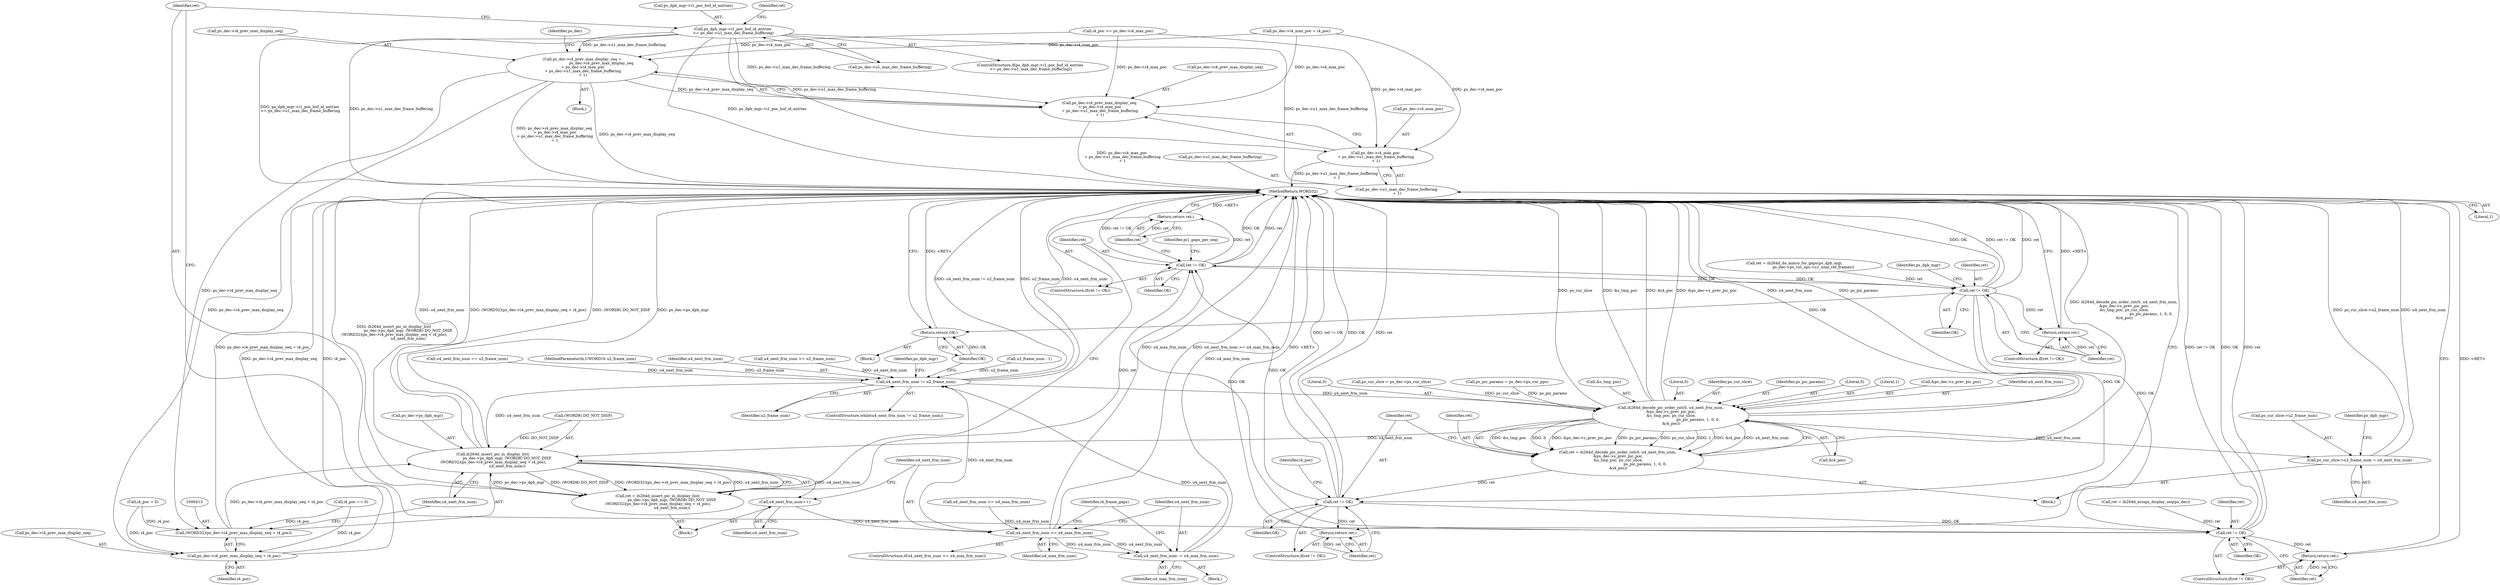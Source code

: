 digraph "0_Android_5c3fd5d93a268abb20ff22f26009535b40db3c7d@pointer" {
"1000385" [label="(Call,ps_dpb_mgr->i1_poc_buf_id_entries\n >= ps_dec->u1_max_dec_frame_buffering)"];
"1000352" [label="(Call,ps_dec->i4_prev_max_display_seq =\n                                ps_dec->i4_prev_max_display_seq\n + ps_dec->i4_max_poc\n + ps_dec->u1_max_dec_frame_buffering\n + 1)"];
"1000356" [label="(Call,ps_dec->i4_prev_max_display_seq\n + ps_dec->i4_max_poc\n + ps_dec->u1_max_dec_frame_buffering\n + 1)"];
"1000412" [label="(Call,(WORD32)(ps_dec->i4_prev_max_display_seq + i4_poc))"];
"1000405" [label="(Call,ih264d_insert_pic_in_display_list(\n                        ps_dec->ps_dpb_mgr, (WORD8) DO_NOT_DISP,\n (WORD32)(ps_dec->i4_prev_max_display_seq + i4_poc),\n                        u4_next_frm_num))"];
"1000403" [label="(Call,ret = ih264d_insert_pic_in_display_list(\n                        ps_dec->ps_dpb_mgr, (WORD8) DO_NOT_DISP,\n (WORD32)(ps_dec->i4_prev_max_display_seq + i4_poc),\n                        u4_next_frm_num))"];
"1000421" [label="(Call,ret != OK)"];
"1000424" [label="(Return,return ret;)"];
"1000440" [label="(Call,ret != OK)"];
"1000331" [label="(Call,ret != OK)"];
"1000334" [label="(Return,return ret;)"];
"1000398" [label="(Call,ret != OK)"];
"1000401" [label="(Return,return ret;)"];
"1000443" [label="(Return,return ret;)"];
"1000459" [label="(Return,return OK;)"];
"1000447" [label="(Call,u4_next_frm_num++)"];
"1000450" [label="(Call,u4_next_frm_num >= u4_max_frm_num)"];
"1000299" [label="(Call,u4_next_frm_num != u2_frame_num)"];
"1000314" [label="(Call,ih264d_decode_pic_order_cnt(0, u4_next_frm_num,\n &ps_dec->s_prev_pic_poc,\n &s_tmp_poc, ps_cur_slice,\n                                              ps_pic_params, 1, 0, 0,\n &i4_poc))"];
"1000312" [label="(Call,ret = ih264d_decode_pic_order_cnt(0, u4_next_frm_num,\n &ps_dec->s_prev_pic_poc,\n &s_tmp_poc, ps_cur_slice,\n                                              ps_pic_params, 1, 0, 0,\n &i4_poc))"];
"1000379" [label="(Call,ps_cur_slice->u2_frame_num = u4_next_frm_num)"];
"1000454" [label="(Call,u4_next_frm_num -= u4_max_frm_num)"];
"1000414" [label="(Call,ps_dec->i4_prev_max_display_seq + i4_poc)"];
"1000360" [label="(Call,ps_dec->i4_max_poc\n + ps_dec->u1_max_dec_frame_buffering\n + 1)"];
"1000364" [label="(Call,ps_dec->u1_max_dec_frame_buffering\n + 1)"];
"1000365" [label="(Call,ps_dec->u1_max_dec_frame_buffering)"];
"1000326" [label="(Literal,0)"];
"1000453" [label="(Block,)"];
"1000401" [label="(Return,return ret;)"];
"1000298" [label="(ControlStructure,while(u4_next_frm_num != u2_frame_num))"];
"1000371" [label="(Identifier,ps_dec)"];
"1000402" [label="(Identifier,ret)"];
"1000449" [label="(ControlStructure,if(u4_next_frm_num >= u4_max_frm_num))"];
"1000451" [label="(Identifier,u4_next_frm_num)"];
"1000304" [label="(Identifier,ps_dpb_mgr)"];
"1000383" [label="(Identifier,u4_next_frm_num)"];
"1000352" [label="(Call,ps_dec->i4_prev_max_display_seq =\n                                ps_dec->i4_prev_max_display_seq\n + ps_dec->i4_max_poc\n + ps_dec->u1_max_dec_frame_buffering\n + 1)"];
"1000313" [label="(Identifier,ret)"];
"1000360" [label="(Call,ps_dec->i4_max_poc\n + ps_dec->u1_max_dec_frame_buffering\n + 1)"];
"1000415" [label="(Call,ps_dec->i4_prev_max_display_seq)"];
"1000403" [label="(Call,ret = ih264d_insert_pic_in_display_list(\n                        ps_dec->ps_dpb_mgr, (WORD8) DO_NOT_DISP,\n (WORD32)(ps_dec->i4_prev_max_display_seq + i4_poc),\n                        u4_next_frm_num))"];
"1000271" [label="(Call,i4_poc = 0)"];
"1000330" [label="(ControlStructure,if(ret != OK))"];
"1000444" [label="(Identifier,ret)"];
"1000314" [label="(Call,ih264d_decode_pic_order_cnt(0, u4_next_frm_num,\n &ps_dec->s_prev_pic_poc,\n &s_tmp_poc, ps_cur_slice,\n                                              ps_pic_params, 1, 0, 0,\n &i4_poc))"];
"1000285" [label="(Call,u2_frame_num - 1)"];
"1000361" [label="(Call,ps_dec->i4_max_poc)"];
"1000418" [label="(Identifier,i4_poc)"];
"1000455" [label="(Identifier,u4_next_frm_num)"];
"1000454" [label="(Call,u4_next_frm_num -= u4_max_frm_num)"];
"1000302" [label="(Block,)"];
"1000405" [label="(Call,ih264d_insert_pic_in_display_list(\n                        ps_dec->ps_dpb_mgr, (WORD8) DO_NOT_DISP,\n (WORD32)(ps_dec->i4_prev_max_display_seq + i4_poc),\n                        u4_next_frm_num))"];
"1000461" [label="(MethodReturn,WORD32)"];
"1000421" [label="(Call,ret != OK)"];
"1000356" [label="(Call,ps_dec->i4_prev_max_display_seq\n + ps_dec->i4_max_poc\n + ps_dec->u1_max_dec_frame_buffering\n + 1)"];
"1000311" [label="(Block,)"];
"1000422" [label="(Identifier,ret)"];
"1000323" [label="(Identifier,ps_cur_slice)"];
"1000428" [label="(Identifier,pi1_gaps_per_seq)"];
"1000389" [label="(Call,ps_dec->u1_max_dec_frame_buffering)"];
"1000459" [label="(Return,return OK;)"];
"1000450" [label="(Call,u4_next_frm_num >= u4_max_frm_num)"];
"1000353" [label="(Call,ps_dec->i4_prev_max_display_seq)"];
"1000351" [label="(Block,)"];
"1000357" [label="(Call,ps_dec->i4_prev_max_display_seq)"];
"1000393" [label="(Call,ret = ih264d_assign_display_seq(ps_dec))"];
"1000164" [label="(Call,u4_next_frm_num == u2_frame_num)"];
"1000386" [label="(Call,ps_dpb_mgr->i1_poc_buf_id_entries)"];
"1000430" [label="(Call,ret = ih264d_do_mmco_for_gaps(ps_dpb_mgr,\n                                ps_dec->ps_cur_sps->u1_num_ref_frames))"];
"1000448" [label="(Identifier,u4_next_frm_num)"];
"1000446" [label="(Identifier,ps_dpb_mgr)"];
"1000324" [label="(Identifier,ps_pic_params)"];
"1000385" [label="(Call,ps_dpb_mgr->i1_poc_buf_id_entries\n >= ps_dec->u1_max_dec_frame_buffering)"];
"1000312" [label="(Call,ret = ih264d_decode_pic_order_cnt(0, u4_next_frm_num,\n &ps_dec->s_prev_pic_poc,\n &s_tmp_poc, ps_cur_slice,\n                                              ps_pic_params, 1, 0, 0,\n &i4_poc))"];
"1000439" [label="(ControlStructure,if(ret != OK))"];
"1000443" [label="(Return,return ret;)"];
"1000368" [label="(Literal,1)"];
"1000106" [label="(MethodParameterIn,UWORD16 u2_frame_num)"];
"1000332" [label="(Identifier,ret)"];
"1000299" [label="(Call,u4_next_frm_num != u2_frame_num)"];
"1000315" [label="(Literal,0)"];
"1000425" [label="(Identifier,ret)"];
"1000325" [label="(Literal,1)"];
"1000380" [label="(Call,ps_cur_slice->u2_frame_num)"];
"1000328" [label="(Call,&i4_poc)"];
"1000379" [label="(Call,ps_cur_slice->u2_frame_num = u4_next_frm_num)"];
"1000300" [label="(Identifier,u4_next_frm_num)"];
"1000387" [label="(Identifier,ps_dpb_mgr)"];
"1000342" [label="(Call,ps_dec->i4_max_poc = i4_poc)"];
"1000156" [label="(Call,u4_next_frm_num >= u4_max_frm_num)"];
"1000419" [label="(Identifier,u4_next_frm_num)"];
"1000406" [label="(Call,ps_dec->ps_dpb_mgr)"];
"1000400" [label="(Identifier,OK)"];
"1000335" [label="(Identifier,ret)"];
"1000348" [label="(Call,i4_poc == 0)"];
"1000334" [label="(Return,return ret;)"];
"1000317" [label="(Call,&ps_dec->s_prev_pic_poc)"];
"1000442" [label="(Identifier,OK)"];
"1000107" [label="(Block,)"];
"1000364" [label="(Call,ps_dec->u1_max_dec_frame_buffering\n + 1)"];
"1000177" [label="(Call,u4_next_frm_num >= u2_frame_num)"];
"1000423" [label="(Identifier,OK)"];
"1000316" [label="(Identifier,u4_next_frm_num)"];
"1000397" [label="(ControlStructure,if(ret != OK))"];
"1000460" [label="(Identifier,OK)"];
"1000338" [label="(Identifier,i4_poc)"];
"1000399" [label="(Identifier,ret)"];
"1000420" [label="(ControlStructure,if(ret != OK))"];
"1000452" [label="(Identifier,u4_max_frm_num)"];
"1000327" [label="(Literal,0)"];
"1000456" [label="(Identifier,u4_max_frm_num)"];
"1000394" [label="(Identifier,ret)"];
"1000220" [label="(Call,ps_cur_slice = ps_dec->ps_cur_slice)"];
"1000333" [label="(Identifier,OK)"];
"1000447" [label="(Call,u4_next_frm_num++)"];
"1000225" [label="(Call,ps_pic_params = ps_dec->ps_cur_pps)"];
"1000440" [label="(Call,ret != OK)"];
"1000424" [label="(Return,return ret;)"];
"1000398" [label="(Call,ret != OK)"];
"1000301" [label="(Identifier,u2_frame_num)"];
"1000441" [label="(Identifier,ret)"];
"1000458" [label="(Identifier,i4_frame_gaps)"];
"1000337" [label="(Call,i4_poc >= ps_dec->i4_max_poc)"];
"1000414" [label="(Call,ps_dec->i4_prev_max_display_seq + i4_poc)"];
"1000404" [label="(Identifier,ret)"];
"1000321" [label="(Call,&s_tmp_poc)"];
"1000384" [label="(ControlStructure,if(ps_dpb_mgr->i1_poc_buf_id_entries\n >= ps_dec->u1_max_dec_frame_buffering))"];
"1000331" [label="(Call,ret != OK)"];
"1000412" [label="(Call,(WORD32)(ps_dec->i4_prev_max_display_seq + i4_poc))"];
"1000409" [label="(Call,(WORD8) DO_NOT_DISP)"];
"1000385" -> "1000384"  [label="AST: "];
"1000385" -> "1000389"  [label="CFG: "];
"1000386" -> "1000385"  [label="AST: "];
"1000389" -> "1000385"  [label="AST: "];
"1000394" -> "1000385"  [label="CFG: "];
"1000404" -> "1000385"  [label="CFG: "];
"1000385" -> "1000461"  [label="DDG: ps_dec->u1_max_dec_frame_buffering"];
"1000385" -> "1000461"  [label="DDG: ps_dpb_mgr->i1_poc_buf_id_entries"];
"1000385" -> "1000461"  [label="DDG: ps_dpb_mgr->i1_poc_buf_id_entries\n >= ps_dec->u1_max_dec_frame_buffering"];
"1000385" -> "1000352"  [label="DDG: ps_dec->u1_max_dec_frame_buffering"];
"1000385" -> "1000356"  [label="DDG: ps_dec->u1_max_dec_frame_buffering"];
"1000385" -> "1000360"  [label="DDG: ps_dec->u1_max_dec_frame_buffering"];
"1000385" -> "1000364"  [label="DDG: ps_dec->u1_max_dec_frame_buffering"];
"1000352" -> "1000351"  [label="AST: "];
"1000352" -> "1000356"  [label="CFG: "];
"1000353" -> "1000352"  [label="AST: "];
"1000356" -> "1000352"  [label="AST: "];
"1000371" -> "1000352"  [label="CFG: "];
"1000352" -> "1000461"  [label="DDG: ps_dec->i4_prev_max_display_seq\n + ps_dec->i4_max_poc\n + ps_dec->u1_max_dec_frame_buffering\n + 1"];
"1000352" -> "1000461"  [label="DDG: ps_dec->i4_prev_max_display_seq"];
"1000337" -> "1000352"  [label="DDG: ps_dec->i4_max_poc"];
"1000342" -> "1000352"  [label="DDG: ps_dec->i4_max_poc"];
"1000352" -> "1000356"  [label="DDG: ps_dec->i4_prev_max_display_seq"];
"1000352" -> "1000412"  [label="DDG: ps_dec->i4_prev_max_display_seq"];
"1000352" -> "1000414"  [label="DDG: ps_dec->i4_prev_max_display_seq"];
"1000356" -> "1000360"  [label="CFG: "];
"1000357" -> "1000356"  [label="AST: "];
"1000360" -> "1000356"  [label="AST: "];
"1000356" -> "1000461"  [label="DDG: ps_dec->i4_max_poc\n + ps_dec->u1_max_dec_frame_buffering\n + 1"];
"1000337" -> "1000356"  [label="DDG: ps_dec->i4_max_poc"];
"1000342" -> "1000356"  [label="DDG: ps_dec->i4_max_poc"];
"1000412" -> "1000405"  [label="AST: "];
"1000412" -> "1000414"  [label="CFG: "];
"1000413" -> "1000412"  [label="AST: "];
"1000414" -> "1000412"  [label="AST: "];
"1000419" -> "1000412"  [label="CFG: "];
"1000412" -> "1000461"  [label="DDG: ps_dec->i4_prev_max_display_seq + i4_poc"];
"1000412" -> "1000405"  [label="DDG: ps_dec->i4_prev_max_display_seq + i4_poc"];
"1000348" -> "1000412"  [label="DDG: i4_poc"];
"1000271" -> "1000412"  [label="DDG: i4_poc"];
"1000405" -> "1000403"  [label="AST: "];
"1000405" -> "1000419"  [label="CFG: "];
"1000406" -> "1000405"  [label="AST: "];
"1000409" -> "1000405"  [label="AST: "];
"1000419" -> "1000405"  [label="AST: "];
"1000403" -> "1000405"  [label="CFG: "];
"1000405" -> "1000461"  [label="DDG: (WORD8) DO_NOT_DISP"];
"1000405" -> "1000461"  [label="DDG: (WORD32)(ps_dec->i4_prev_max_display_seq + i4_poc)"];
"1000405" -> "1000461"  [label="DDG: ps_dec->ps_dpb_mgr"];
"1000405" -> "1000461"  [label="DDG: u4_next_frm_num"];
"1000405" -> "1000403"  [label="DDG: ps_dec->ps_dpb_mgr"];
"1000405" -> "1000403"  [label="DDG: (WORD8) DO_NOT_DISP"];
"1000405" -> "1000403"  [label="DDG: (WORD32)(ps_dec->i4_prev_max_display_seq + i4_poc)"];
"1000405" -> "1000403"  [label="DDG: u4_next_frm_num"];
"1000409" -> "1000405"  [label="DDG: DO_NOT_DISP"];
"1000299" -> "1000405"  [label="DDG: u4_next_frm_num"];
"1000314" -> "1000405"  [label="DDG: u4_next_frm_num"];
"1000405" -> "1000447"  [label="DDG: u4_next_frm_num"];
"1000403" -> "1000302"  [label="AST: "];
"1000404" -> "1000403"  [label="AST: "];
"1000422" -> "1000403"  [label="CFG: "];
"1000403" -> "1000461"  [label="DDG: ih264d_insert_pic_in_display_list(\n                        ps_dec->ps_dpb_mgr, (WORD8) DO_NOT_DISP,\n (WORD32)(ps_dec->i4_prev_max_display_seq + i4_poc),\n                        u4_next_frm_num)"];
"1000403" -> "1000421"  [label="DDG: ret"];
"1000421" -> "1000420"  [label="AST: "];
"1000421" -> "1000423"  [label="CFG: "];
"1000422" -> "1000421"  [label="AST: "];
"1000423" -> "1000421"  [label="AST: "];
"1000425" -> "1000421"  [label="CFG: "];
"1000428" -> "1000421"  [label="CFG: "];
"1000421" -> "1000461"  [label="DDG: OK"];
"1000421" -> "1000461"  [label="DDG: ret"];
"1000421" -> "1000461"  [label="DDG: ret != OK"];
"1000440" -> "1000421"  [label="DDG: OK"];
"1000331" -> "1000421"  [label="DDG: OK"];
"1000398" -> "1000421"  [label="DDG: OK"];
"1000421" -> "1000424"  [label="DDG: ret"];
"1000421" -> "1000440"  [label="DDG: OK"];
"1000424" -> "1000420"  [label="AST: "];
"1000424" -> "1000425"  [label="CFG: "];
"1000425" -> "1000424"  [label="AST: "];
"1000461" -> "1000424"  [label="CFG: "];
"1000424" -> "1000461"  [label="DDG: <RET>"];
"1000425" -> "1000424"  [label="DDG: ret"];
"1000440" -> "1000439"  [label="AST: "];
"1000440" -> "1000442"  [label="CFG: "];
"1000441" -> "1000440"  [label="AST: "];
"1000442" -> "1000440"  [label="AST: "];
"1000444" -> "1000440"  [label="CFG: "];
"1000446" -> "1000440"  [label="CFG: "];
"1000440" -> "1000461"  [label="DDG: OK"];
"1000440" -> "1000461"  [label="DDG: ret != OK"];
"1000440" -> "1000461"  [label="DDG: ret"];
"1000440" -> "1000331"  [label="DDG: OK"];
"1000440" -> "1000398"  [label="DDG: OK"];
"1000430" -> "1000440"  [label="DDG: ret"];
"1000440" -> "1000443"  [label="DDG: ret"];
"1000440" -> "1000459"  [label="DDG: OK"];
"1000331" -> "1000330"  [label="AST: "];
"1000331" -> "1000333"  [label="CFG: "];
"1000332" -> "1000331"  [label="AST: "];
"1000333" -> "1000331"  [label="AST: "];
"1000335" -> "1000331"  [label="CFG: "];
"1000338" -> "1000331"  [label="CFG: "];
"1000331" -> "1000461"  [label="DDG: ret != OK"];
"1000331" -> "1000461"  [label="DDG: OK"];
"1000331" -> "1000461"  [label="DDG: ret"];
"1000312" -> "1000331"  [label="DDG: ret"];
"1000331" -> "1000334"  [label="DDG: ret"];
"1000331" -> "1000398"  [label="DDG: OK"];
"1000334" -> "1000330"  [label="AST: "];
"1000334" -> "1000335"  [label="CFG: "];
"1000335" -> "1000334"  [label="AST: "];
"1000461" -> "1000334"  [label="CFG: "];
"1000334" -> "1000461"  [label="DDG: <RET>"];
"1000335" -> "1000334"  [label="DDG: ret"];
"1000398" -> "1000397"  [label="AST: "];
"1000398" -> "1000400"  [label="CFG: "];
"1000399" -> "1000398"  [label="AST: "];
"1000400" -> "1000398"  [label="AST: "];
"1000402" -> "1000398"  [label="CFG: "];
"1000404" -> "1000398"  [label="CFG: "];
"1000398" -> "1000461"  [label="DDG: ret != OK"];
"1000398" -> "1000461"  [label="DDG: OK"];
"1000398" -> "1000461"  [label="DDG: ret"];
"1000393" -> "1000398"  [label="DDG: ret"];
"1000398" -> "1000401"  [label="DDG: ret"];
"1000401" -> "1000397"  [label="AST: "];
"1000401" -> "1000402"  [label="CFG: "];
"1000402" -> "1000401"  [label="AST: "];
"1000461" -> "1000401"  [label="CFG: "];
"1000401" -> "1000461"  [label="DDG: <RET>"];
"1000402" -> "1000401"  [label="DDG: ret"];
"1000443" -> "1000439"  [label="AST: "];
"1000443" -> "1000444"  [label="CFG: "];
"1000444" -> "1000443"  [label="AST: "];
"1000461" -> "1000443"  [label="CFG: "];
"1000443" -> "1000461"  [label="DDG: <RET>"];
"1000444" -> "1000443"  [label="DDG: ret"];
"1000459" -> "1000107"  [label="AST: "];
"1000459" -> "1000460"  [label="CFG: "];
"1000460" -> "1000459"  [label="AST: "];
"1000461" -> "1000459"  [label="CFG: "];
"1000459" -> "1000461"  [label="DDG: <RET>"];
"1000460" -> "1000459"  [label="DDG: OK"];
"1000447" -> "1000302"  [label="AST: "];
"1000447" -> "1000448"  [label="CFG: "];
"1000448" -> "1000447"  [label="AST: "];
"1000451" -> "1000447"  [label="CFG: "];
"1000447" -> "1000450"  [label="DDG: u4_next_frm_num"];
"1000450" -> "1000449"  [label="AST: "];
"1000450" -> "1000452"  [label="CFG: "];
"1000451" -> "1000450"  [label="AST: "];
"1000452" -> "1000450"  [label="AST: "];
"1000455" -> "1000450"  [label="CFG: "];
"1000458" -> "1000450"  [label="CFG: "];
"1000450" -> "1000461"  [label="DDG: u4_next_frm_num >= u4_max_frm_num"];
"1000450" -> "1000461"  [label="DDG: u4_max_frm_num"];
"1000450" -> "1000299"  [label="DDG: u4_next_frm_num"];
"1000156" -> "1000450"  [label="DDG: u4_max_frm_num"];
"1000450" -> "1000454"  [label="DDG: u4_max_frm_num"];
"1000450" -> "1000454"  [label="DDG: u4_next_frm_num"];
"1000299" -> "1000298"  [label="AST: "];
"1000299" -> "1000301"  [label="CFG: "];
"1000300" -> "1000299"  [label="AST: "];
"1000301" -> "1000299"  [label="AST: "];
"1000304" -> "1000299"  [label="CFG: "];
"1000460" -> "1000299"  [label="CFG: "];
"1000299" -> "1000461"  [label="DDG: u4_next_frm_num != u2_frame_num"];
"1000299" -> "1000461"  [label="DDG: u2_frame_num"];
"1000299" -> "1000461"  [label="DDG: u4_next_frm_num"];
"1000454" -> "1000299"  [label="DDG: u4_next_frm_num"];
"1000177" -> "1000299"  [label="DDG: u4_next_frm_num"];
"1000164" -> "1000299"  [label="DDG: u4_next_frm_num"];
"1000285" -> "1000299"  [label="DDG: u2_frame_num"];
"1000106" -> "1000299"  [label="DDG: u2_frame_num"];
"1000299" -> "1000314"  [label="DDG: u4_next_frm_num"];
"1000314" -> "1000312"  [label="AST: "];
"1000314" -> "1000328"  [label="CFG: "];
"1000315" -> "1000314"  [label="AST: "];
"1000316" -> "1000314"  [label="AST: "];
"1000317" -> "1000314"  [label="AST: "];
"1000321" -> "1000314"  [label="AST: "];
"1000323" -> "1000314"  [label="AST: "];
"1000324" -> "1000314"  [label="AST: "];
"1000325" -> "1000314"  [label="AST: "];
"1000326" -> "1000314"  [label="AST: "];
"1000327" -> "1000314"  [label="AST: "];
"1000328" -> "1000314"  [label="AST: "];
"1000312" -> "1000314"  [label="CFG: "];
"1000314" -> "1000461"  [label="DDG: u4_next_frm_num"];
"1000314" -> "1000461"  [label="DDG: &i4_poc"];
"1000314" -> "1000461"  [label="DDG: ps_pic_params"];
"1000314" -> "1000461"  [label="DDG: ps_cur_slice"];
"1000314" -> "1000461"  [label="DDG: &s_tmp_poc"];
"1000314" -> "1000461"  [label="DDG: &ps_dec->s_prev_pic_poc"];
"1000314" -> "1000312"  [label="DDG: &s_tmp_poc"];
"1000314" -> "1000312"  [label="DDG: 0"];
"1000314" -> "1000312"  [label="DDG: &ps_dec->s_prev_pic_poc"];
"1000314" -> "1000312"  [label="DDG: ps_pic_params"];
"1000314" -> "1000312"  [label="DDG: ps_cur_slice"];
"1000314" -> "1000312"  [label="DDG: 1"];
"1000314" -> "1000312"  [label="DDG: &i4_poc"];
"1000314" -> "1000312"  [label="DDG: u4_next_frm_num"];
"1000220" -> "1000314"  [label="DDG: ps_cur_slice"];
"1000225" -> "1000314"  [label="DDG: ps_pic_params"];
"1000314" -> "1000379"  [label="DDG: u4_next_frm_num"];
"1000312" -> "1000311"  [label="AST: "];
"1000313" -> "1000312"  [label="AST: "];
"1000332" -> "1000312"  [label="CFG: "];
"1000312" -> "1000461"  [label="DDG: ih264d_decode_pic_order_cnt(0, u4_next_frm_num,\n &ps_dec->s_prev_pic_poc,\n &s_tmp_poc, ps_cur_slice,\n                                              ps_pic_params, 1, 0, 0,\n &i4_poc)"];
"1000379" -> "1000311"  [label="AST: "];
"1000379" -> "1000383"  [label="CFG: "];
"1000380" -> "1000379"  [label="AST: "];
"1000383" -> "1000379"  [label="AST: "];
"1000387" -> "1000379"  [label="CFG: "];
"1000379" -> "1000461"  [label="DDG: u4_next_frm_num"];
"1000379" -> "1000461"  [label="DDG: ps_cur_slice->u2_frame_num"];
"1000454" -> "1000453"  [label="AST: "];
"1000454" -> "1000456"  [label="CFG: "];
"1000455" -> "1000454"  [label="AST: "];
"1000456" -> "1000454"  [label="AST: "];
"1000458" -> "1000454"  [label="CFG: "];
"1000454" -> "1000461"  [label="DDG: u4_max_frm_num"];
"1000414" -> "1000418"  [label="CFG: "];
"1000415" -> "1000414"  [label="AST: "];
"1000418" -> "1000414"  [label="AST: "];
"1000414" -> "1000461"  [label="DDG: i4_poc"];
"1000414" -> "1000461"  [label="DDG: ps_dec->i4_prev_max_display_seq"];
"1000348" -> "1000414"  [label="DDG: i4_poc"];
"1000271" -> "1000414"  [label="DDG: i4_poc"];
"1000360" -> "1000364"  [label="CFG: "];
"1000361" -> "1000360"  [label="AST: "];
"1000364" -> "1000360"  [label="AST: "];
"1000360" -> "1000461"  [label="DDG: ps_dec->u1_max_dec_frame_buffering\n + 1"];
"1000337" -> "1000360"  [label="DDG: ps_dec->i4_max_poc"];
"1000342" -> "1000360"  [label="DDG: ps_dec->i4_max_poc"];
"1000364" -> "1000368"  [label="CFG: "];
"1000365" -> "1000364"  [label="AST: "];
"1000368" -> "1000364"  [label="AST: "];
}
